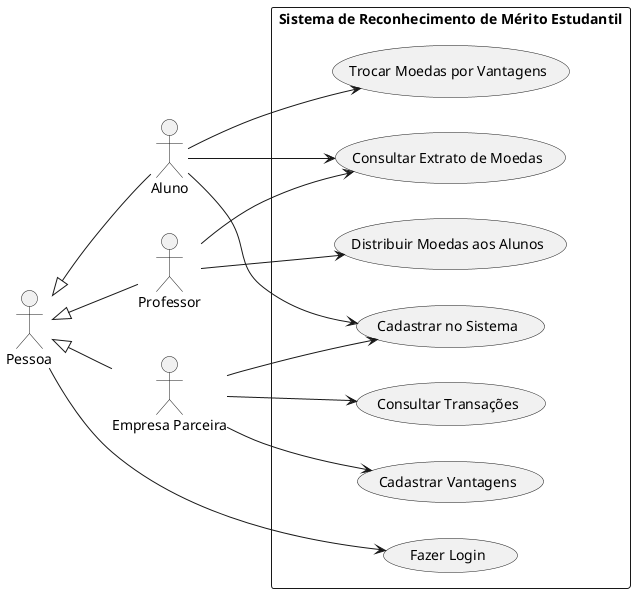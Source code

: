 @startuml
left to right direction
actor "Pessoa" as P
actor "Aluno" as A1
actor "Professor" as A2
actor "Empresa Parceira" as A3

rectangle "Sistema de Reconhecimento de Mérito Estudantil" as System {

  usecase "Cadastrar no Sistema" as UC1
  usecase "Consultar Extrato de Moedas" as UC2
  usecase "Trocar Moedas por Vantagens" as UC3
  usecase "Distribuir Moedas aos Alunos" as UC4
  usecase "Cadastrar Vantagens" as UC5
  usecase "Consultar Transações" as UC7
  usecase "Fazer Login" as UC6

}

P <|-- A1
P <|-- A2
P <|-- A3

P --> UC6

A1 --> UC1
A1 --> UC2
A1 --> UC3

A2 --> UC4
A2 --> UC2

A3 --> UC5
A3 --> UC7
A3 --> UC1
@enduml
